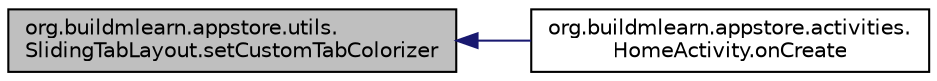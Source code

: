 digraph "org.buildmlearn.appstore.utils.SlidingTabLayout.setCustomTabColorizer"
{
 // INTERACTIVE_SVG=YES
  bgcolor="transparent";
  edge [fontname="Helvetica",fontsize="10",labelfontname="Helvetica",labelfontsize="10"];
  node [fontname="Helvetica",fontsize="10",shape=record];
  rankdir="LR";
  Node1 [label="org.buildmlearn.appstore.utils.\lSlidingTabLayout.setCustomTabColorizer",height=0.2,width=0.4,color="black", fillcolor="grey75", style="filled", fontcolor="black"];
  Node1 -> Node2 [dir="back",color="midnightblue",fontsize="10",style="solid",fontname="Helvetica"];
  Node2 [label="org.buildmlearn.appstore.activities.\lHomeActivity.onCreate",height=0.2,width=0.4,color="black",URL="$d8/dfa/classorg_1_1buildmlearn_1_1appstore_1_1activities_1_1_home_activity.html#a1a3c72988991108cb3f2f70b345a1a0d",tooltip="The method is executed first when the activity is created. "];
}
